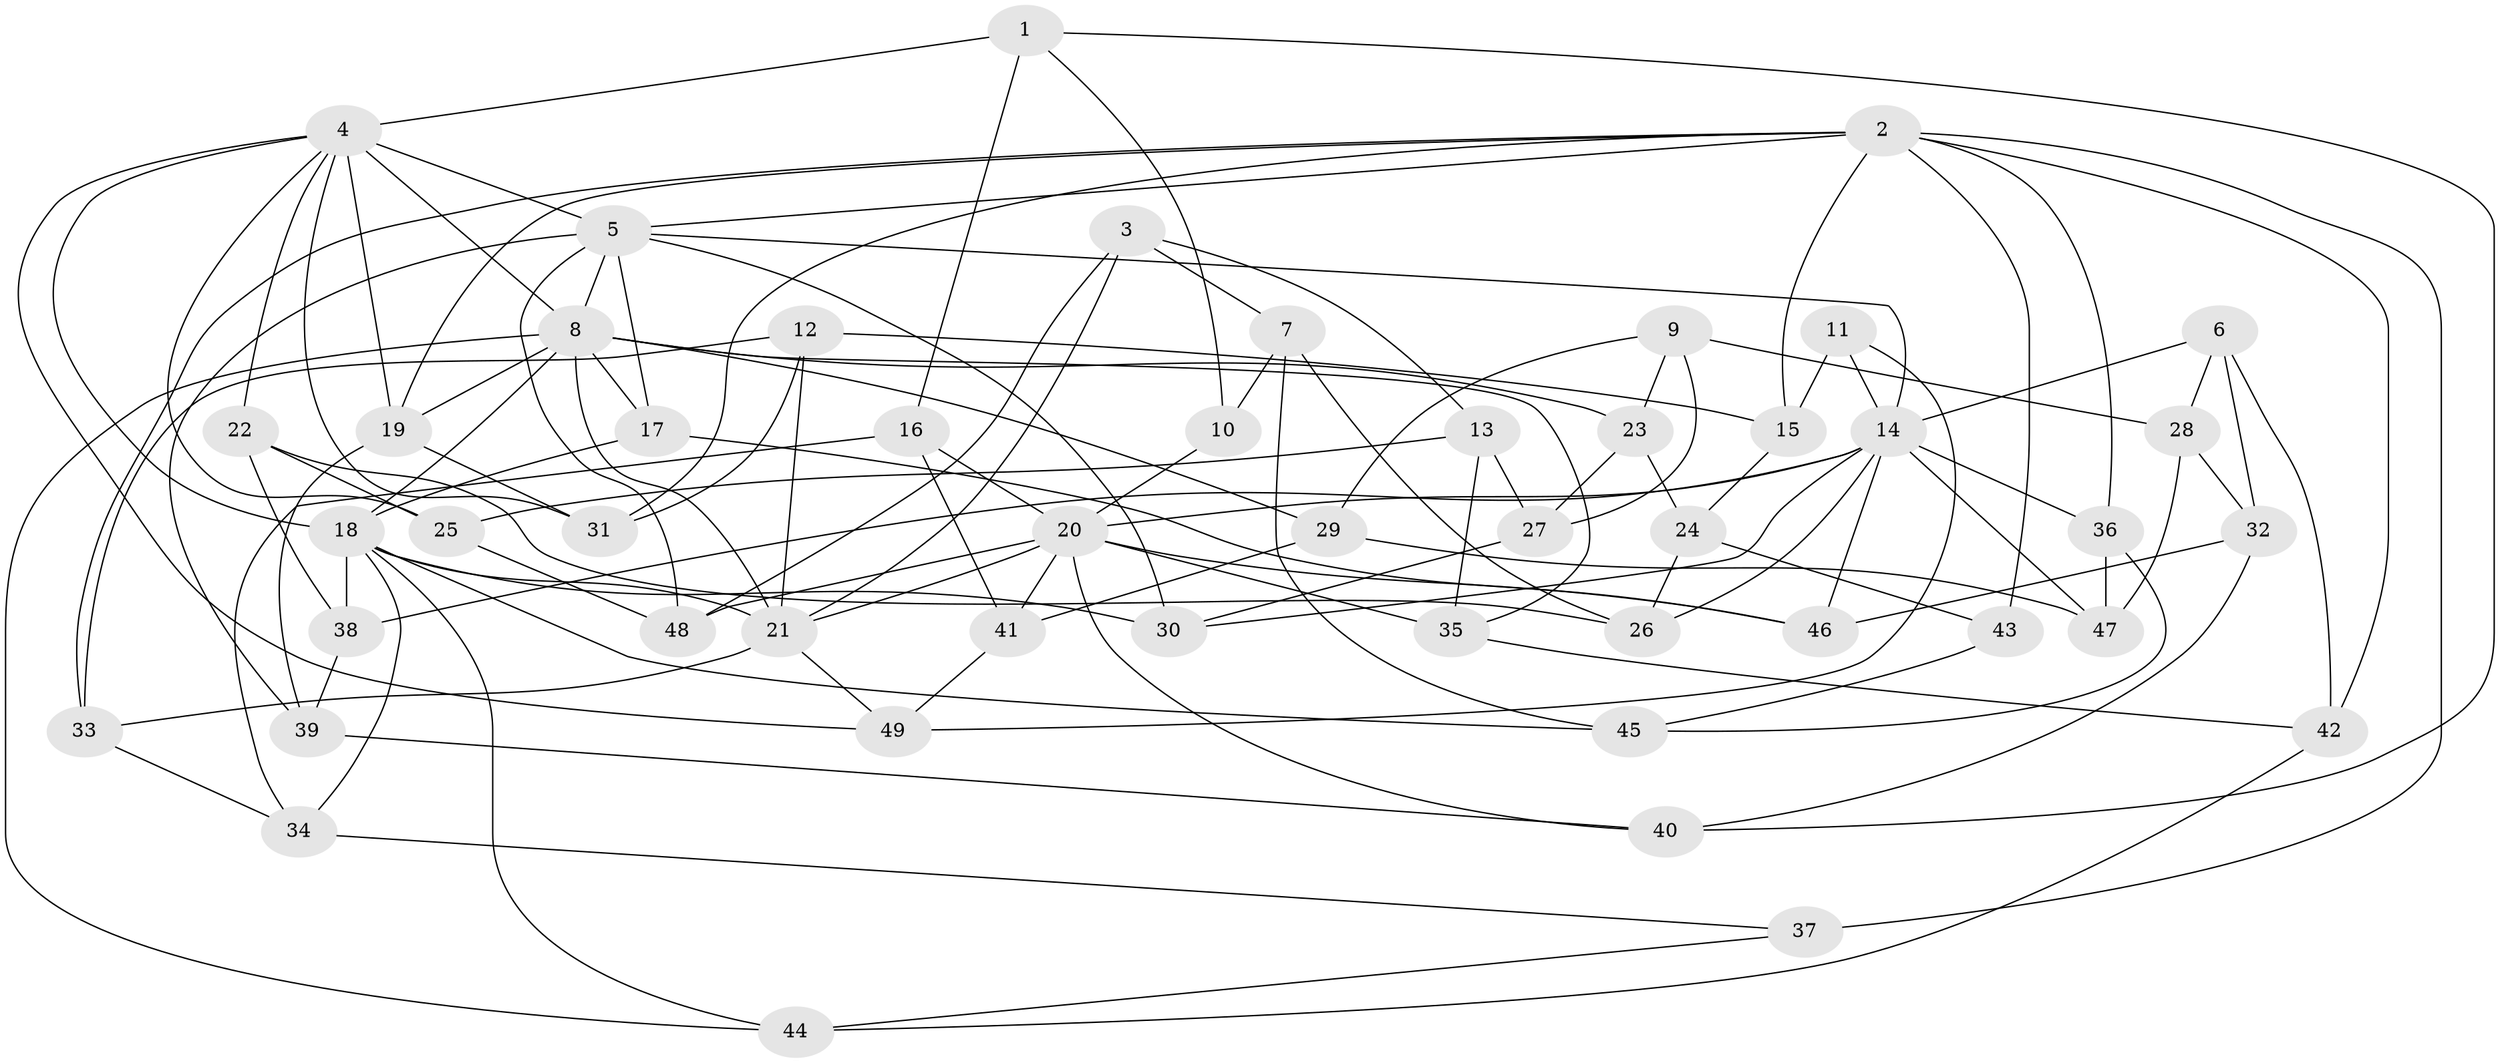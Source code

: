 // original degree distribution, {4: 1.0}
// Generated by graph-tools (version 1.1) at 2025/54/03/04/25 22:54:03]
// undirected, 49 vertices, 116 edges
graph export_dot {
  node [color=gray90,style=filled];
  1;
  2;
  3;
  4;
  5;
  6;
  7;
  8;
  9;
  10;
  11;
  12;
  13;
  14;
  15;
  16;
  17;
  18;
  19;
  20;
  21;
  22;
  23;
  24;
  25;
  26;
  27;
  28;
  29;
  30;
  31;
  32;
  33;
  34;
  35;
  36;
  37;
  38;
  39;
  40;
  41;
  42;
  43;
  44;
  45;
  46;
  47;
  48;
  49;
  1 -- 4 [weight=1.0];
  1 -- 10 [weight=1.0];
  1 -- 16 [weight=1.0];
  1 -- 40 [weight=1.0];
  2 -- 5 [weight=1.0];
  2 -- 15 [weight=1.0];
  2 -- 19 [weight=2.0];
  2 -- 31 [weight=1.0];
  2 -- 33 [weight=1.0];
  2 -- 36 [weight=1.0];
  2 -- 37 [weight=2.0];
  2 -- 42 [weight=1.0];
  2 -- 43 [weight=2.0];
  3 -- 7 [weight=1.0];
  3 -- 13 [weight=1.0];
  3 -- 21 [weight=1.0];
  3 -- 48 [weight=1.0];
  4 -- 5 [weight=1.0];
  4 -- 8 [weight=2.0];
  4 -- 18 [weight=1.0];
  4 -- 19 [weight=1.0];
  4 -- 22 [weight=1.0];
  4 -- 25 [weight=1.0];
  4 -- 31 [weight=1.0];
  4 -- 49 [weight=1.0];
  5 -- 8 [weight=2.0];
  5 -- 14 [weight=2.0];
  5 -- 17 [weight=1.0];
  5 -- 30 [weight=1.0];
  5 -- 39 [weight=1.0];
  5 -- 48 [weight=1.0];
  6 -- 14 [weight=1.0];
  6 -- 28 [weight=1.0];
  6 -- 32 [weight=1.0];
  6 -- 42 [weight=1.0];
  7 -- 10 [weight=1.0];
  7 -- 26 [weight=1.0];
  7 -- 45 [weight=1.0];
  8 -- 17 [weight=1.0];
  8 -- 18 [weight=1.0];
  8 -- 19 [weight=1.0];
  8 -- 21 [weight=1.0];
  8 -- 23 [weight=1.0];
  8 -- 29 [weight=1.0];
  8 -- 35 [weight=1.0];
  8 -- 44 [weight=1.0];
  9 -- 23 [weight=1.0];
  9 -- 27 [weight=1.0];
  9 -- 28 [weight=1.0];
  9 -- 29 [weight=1.0];
  10 -- 20 [weight=2.0];
  11 -- 14 [weight=2.0];
  11 -- 15 [weight=1.0];
  11 -- 49 [weight=1.0];
  12 -- 15 [weight=1.0];
  12 -- 21 [weight=1.0];
  12 -- 31 [weight=1.0];
  12 -- 33 [weight=1.0];
  13 -- 25 [weight=1.0];
  13 -- 27 [weight=1.0];
  13 -- 35 [weight=1.0];
  14 -- 20 [weight=1.0];
  14 -- 26 [weight=1.0];
  14 -- 30 [weight=1.0];
  14 -- 36 [weight=1.0];
  14 -- 38 [weight=1.0];
  14 -- 46 [weight=1.0];
  14 -- 47 [weight=1.0];
  15 -- 24 [weight=1.0];
  16 -- 20 [weight=1.0];
  16 -- 34 [weight=1.0];
  16 -- 41 [weight=1.0];
  17 -- 18 [weight=1.0];
  17 -- 46 [weight=1.0];
  18 -- 21 [weight=2.0];
  18 -- 30 [weight=1.0];
  18 -- 34 [weight=1.0];
  18 -- 38 [weight=1.0];
  18 -- 44 [weight=1.0];
  18 -- 45 [weight=1.0];
  19 -- 31 [weight=1.0];
  19 -- 39 [weight=1.0];
  20 -- 21 [weight=1.0];
  20 -- 35 [weight=1.0];
  20 -- 40 [weight=1.0];
  20 -- 41 [weight=1.0];
  20 -- 46 [weight=1.0];
  20 -- 48 [weight=1.0];
  21 -- 33 [weight=1.0];
  21 -- 49 [weight=1.0];
  22 -- 25 [weight=1.0];
  22 -- 26 [weight=1.0];
  22 -- 38 [weight=1.0];
  23 -- 24 [weight=1.0];
  23 -- 27 [weight=1.0];
  24 -- 26 [weight=1.0];
  24 -- 43 [weight=1.0];
  25 -- 48 [weight=1.0];
  27 -- 30 [weight=1.0];
  28 -- 32 [weight=1.0];
  28 -- 47 [weight=1.0];
  29 -- 41 [weight=1.0];
  29 -- 47 [weight=1.0];
  32 -- 40 [weight=1.0];
  32 -- 46 [weight=1.0];
  33 -- 34 [weight=1.0];
  34 -- 37 [weight=1.0];
  35 -- 42 [weight=1.0];
  36 -- 45 [weight=1.0];
  36 -- 47 [weight=1.0];
  37 -- 44 [weight=1.0];
  38 -- 39 [weight=1.0];
  39 -- 40 [weight=1.0];
  41 -- 49 [weight=1.0];
  42 -- 44 [weight=1.0];
  43 -- 45 [weight=1.0];
}
